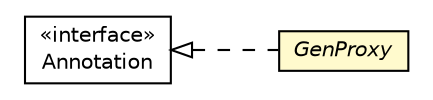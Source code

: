 #!/usr/local/bin/dot
#
# Class diagram 
# Generated by UMLGraph version R5_6-24-gf6e263 (http://www.umlgraph.org/)
#

digraph G {
	edge [fontname="Helvetica",fontsize=10,labelfontname="Helvetica",labelfontsize=10];
	node [fontname="Helvetica",fontsize=10,shape=plaintext];
	nodesep=0.25;
	ranksep=0.5;
	rankdir=LR;
	// com.gwtplatform.dispatch.annotation.GenProxy
	c192559 [label=<<table title="com.gwtplatform.dispatch.annotation.GenProxy" border="0" cellborder="1" cellspacing="0" cellpadding="2" port="p" bgcolor="lemonChiffon" href="./GenProxy.html">
		<tr><td><table border="0" cellspacing="0" cellpadding="1">
<tr><td align="center" balign="center"><font face="Helvetica-Oblique"> GenProxy </font></td></tr>
		</table></td></tr>
		</table>>, URL="./GenProxy.html", fontname="Helvetica", fontcolor="black", fontsize=10.0];
	//com.gwtplatform.dispatch.annotation.GenProxy implements java.lang.annotation.Annotation
	c192826:p -> c192559:p [dir=back,arrowtail=empty,style=dashed];
	// java.lang.annotation.Annotation
	c192826 [label=<<table title="java.lang.annotation.Annotation" border="0" cellborder="1" cellspacing="0" cellpadding="2" port="p" href="http://download.oracle.com/javase/6/docs/api/java/lang/annotation/Annotation.html">
		<tr><td><table border="0" cellspacing="0" cellpadding="1">
<tr><td align="center" balign="center"> &#171;interface&#187; </td></tr>
<tr><td align="center" balign="center"> Annotation </td></tr>
		</table></td></tr>
		</table>>, URL="http://download.oracle.com/javase/6/docs/api/java/lang/annotation/Annotation.html", fontname="Helvetica", fontcolor="black", fontsize=10.0];
}

